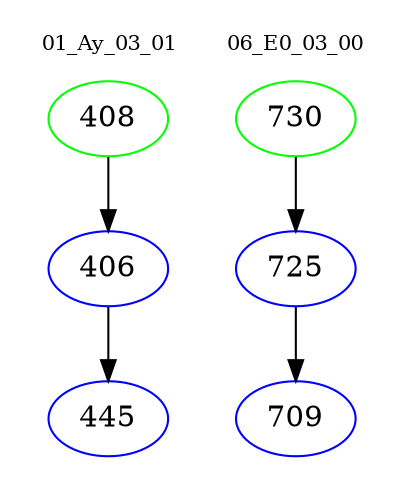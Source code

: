 digraph{
subgraph cluster_0 {
color = white
label = "01_Ay_03_01";
fontsize=10;
T0_408 [label="408", color="green"]
T0_408 -> T0_406 [color="black"]
T0_406 [label="406", color="blue"]
T0_406 -> T0_445 [color="black"]
T0_445 [label="445", color="blue"]
}
subgraph cluster_1 {
color = white
label = "06_E0_03_00";
fontsize=10;
T1_730 [label="730", color="green"]
T1_730 -> T1_725 [color="black"]
T1_725 [label="725", color="blue"]
T1_725 -> T1_709 [color="black"]
T1_709 [label="709", color="blue"]
}
}
